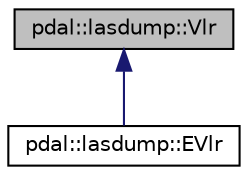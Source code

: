 digraph "pdal::lasdump::Vlr"
{
  edge [fontname="Helvetica",fontsize="10",labelfontname="Helvetica",labelfontsize="10"];
  node [fontname="Helvetica",fontsize="10",shape=record];
  Node1 [label="pdal::lasdump::Vlr",height=0.2,width=0.4,color="black", fillcolor="grey75", style="filled", fontcolor="black"];
  Node1 -> Node2 [dir="back",color="midnightblue",fontsize="10",style="solid",fontname="Helvetica"];
  Node2 [label="pdal::lasdump::EVlr",height=0.2,width=0.4,color="black", fillcolor="white", style="filled",URL="$classpdal_1_1lasdump_1_1EVlr.html"];
}
